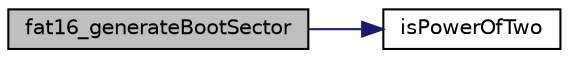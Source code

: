digraph "fat16_generateBootSector"
{
 // LATEX_PDF_SIZE
  edge [fontname="Helvetica",fontsize="10",labelfontname="Helvetica",labelfontsize="10"];
  node [fontname="Helvetica",fontsize="10",shape=record];
  rankdir="LR";
  Node1 [label="fat16_generateBootSector",height=0.2,width=0.4,color="black", fillcolor="grey75", style="filled", fontcolor="black",tooltip="Generates a boot sector for given drive with given parameters."];
  Node1 -> Node2 [color="midnightblue",fontsize="10",style="solid",fontname="Helvetica"];
  Node2 [label="isPowerOfTwo",height=0.2,width=0.4,color="black", fillcolor="white", style="filled",URL="$v_d_i_s_k__utility_8c.html#ab42928963902f8abcb2885c1a62ec7f9",tooltip="Utility."];
}
